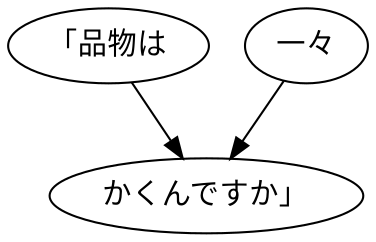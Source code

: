 digraph graph2888 {
	node0 [label="「品物は"];
	node1 [label="一々"];
	node2 [label="かくんですか」"];
	node0 -> node2;
	node1 -> node2;
}
